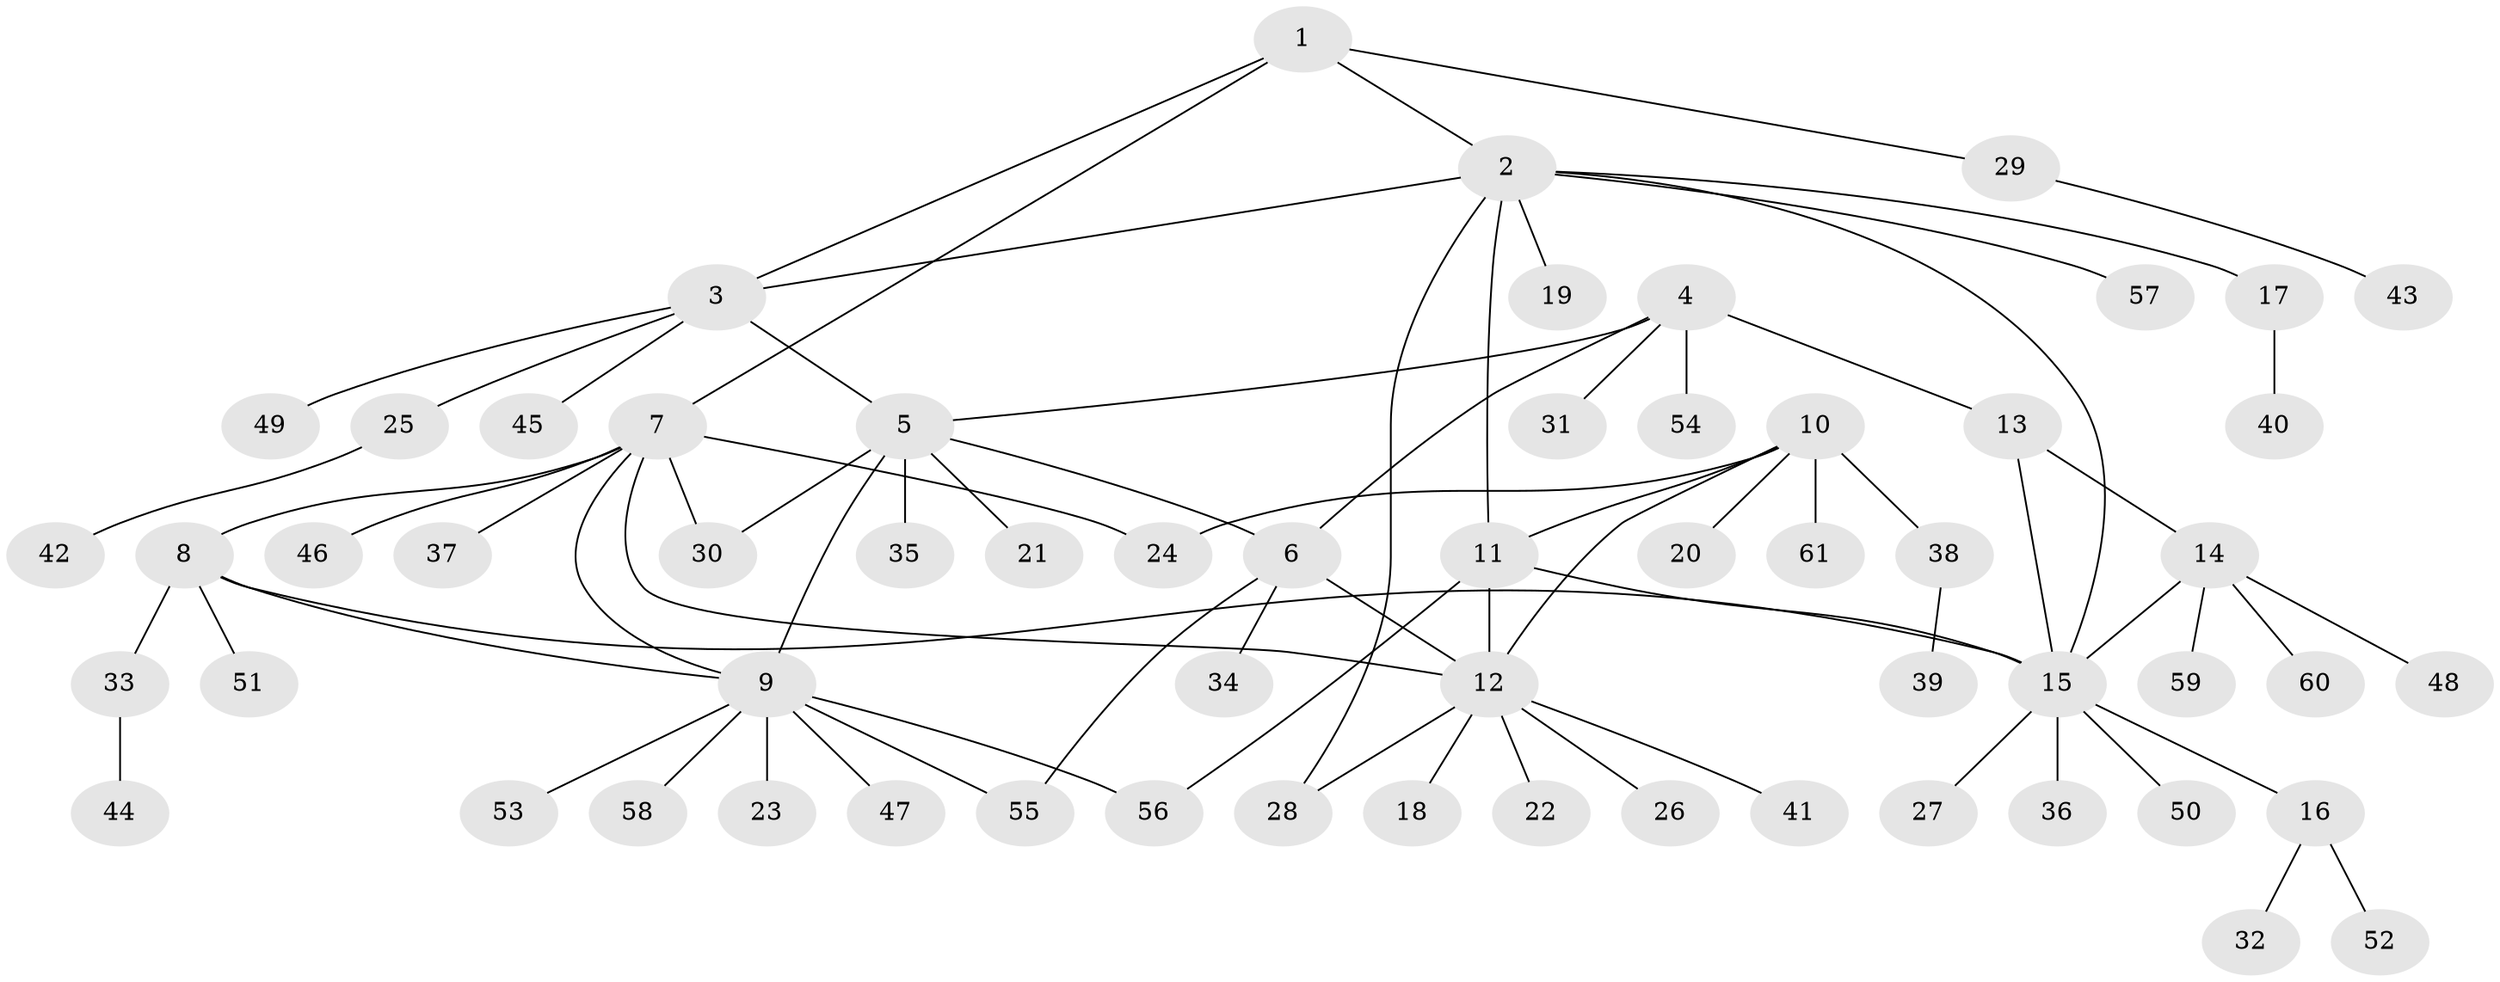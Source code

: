 // coarse degree distribution, {1: 0.7222222222222222, 9: 0.05555555555555555, 8: 0.05555555555555555, 4: 0.05555555555555555, 2: 0.1111111111111111}
// Generated by graph-tools (version 1.1) at 2025/58/03/04/25 21:58:30]
// undirected, 61 vertices, 76 edges
graph export_dot {
graph [start="1"]
  node [color=gray90,style=filled];
  1;
  2;
  3;
  4;
  5;
  6;
  7;
  8;
  9;
  10;
  11;
  12;
  13;
  14;
  15;
  16;
  17;
  18;
  19;
  20;
  21;
  22;
  23;
  24;
  25;
  26;
  27;
  28;
  29;
  30;
  31;
  32;
  33;
  34;
  35;
  36;
  37;
  38;
  39;
  40;
  41;
  42;
  43;
  44;
  45;
  46;
  47;
  48;
  49;
  50;
  51;
  52;
  53;
  54;
  55;
  56;
  57;
  58;
  59;
  60;
  61;
  1 -- 2;
  1 -- 3;
  1 -- 7;
  1 -- 29;
  2 -- 3;
  2 -- 11;
  2 -- 15;
  2 -- 17;
  2 -- 19;
  2 -- 28;
  2 -- 57;
  3 -- 5;
  3 -- 25;
  3 -- 45;
  3 -- 49;
  4 -- 5;
  4 -- 6;
  4 -- 13;
  4 -- 31;
  4 -- 54;
  5 -- 6;
  5 -- 9;
  5 -- 21;
  5 -- 30;
  5 -- 35;
  6 -- 12;
  6 -- 34;
  6 -- 55;
  7 -- 8;
  7 -- 9;
  7 -- 12;
  7 -- 24;
  7 -- 30;
  7 -- 37;
  7 -- 46;
  8 -- 9;
  8 -- 15;
  8 -- 33;
  8 -- 51;
  9 -- 23;
  9 -- 47;
  9 -- 53;
  9 -- 55;
  9 -- 56;
  9 -- 58;
  10 -- 11;
  10 -- 12;
  10 -- 20;
  10 -- 24;
  10 -- 38;
  10 -- 61;
  11 -- 12;
  11 -- 15;
  11 -- 56;
  12 -- 18;
  12 -- 22;
  12 -- 26;
  12 -- 28;
  12 -- 41;
  13 -- 14;
  13 -- 15;
  14 -- 15;
  14 -- 48;
  14 -- 59;
  14 -- 60;
  15 -- 16;
  15 -- 27;
  15 -- 36;
  15 -- 50;
  16 -- 32;
  16 -- 52;
  17 -- 40;
  25 -- 42;
  29 -- 43;
  33 -- 44;
  38 -- 39;
}
